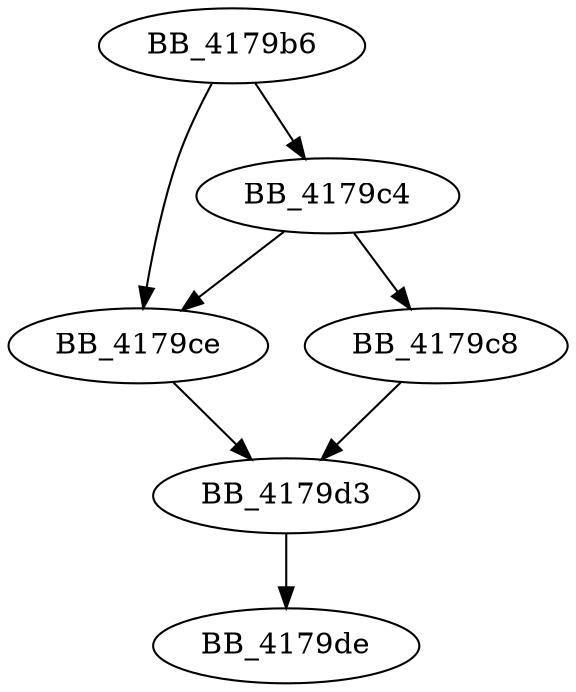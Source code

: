 DiGraph __itoa_s{
BB_4179b6->BB_4179c4
BB_4179b6->BB_4179ce
BB_4179c4->BB_4179c8
BB_4179c4->BB_4179ce
BB_4179c8->BB_4179d3
BB_4179ce->BB_4179d3
BB_4179d3->BB_4179de
}
